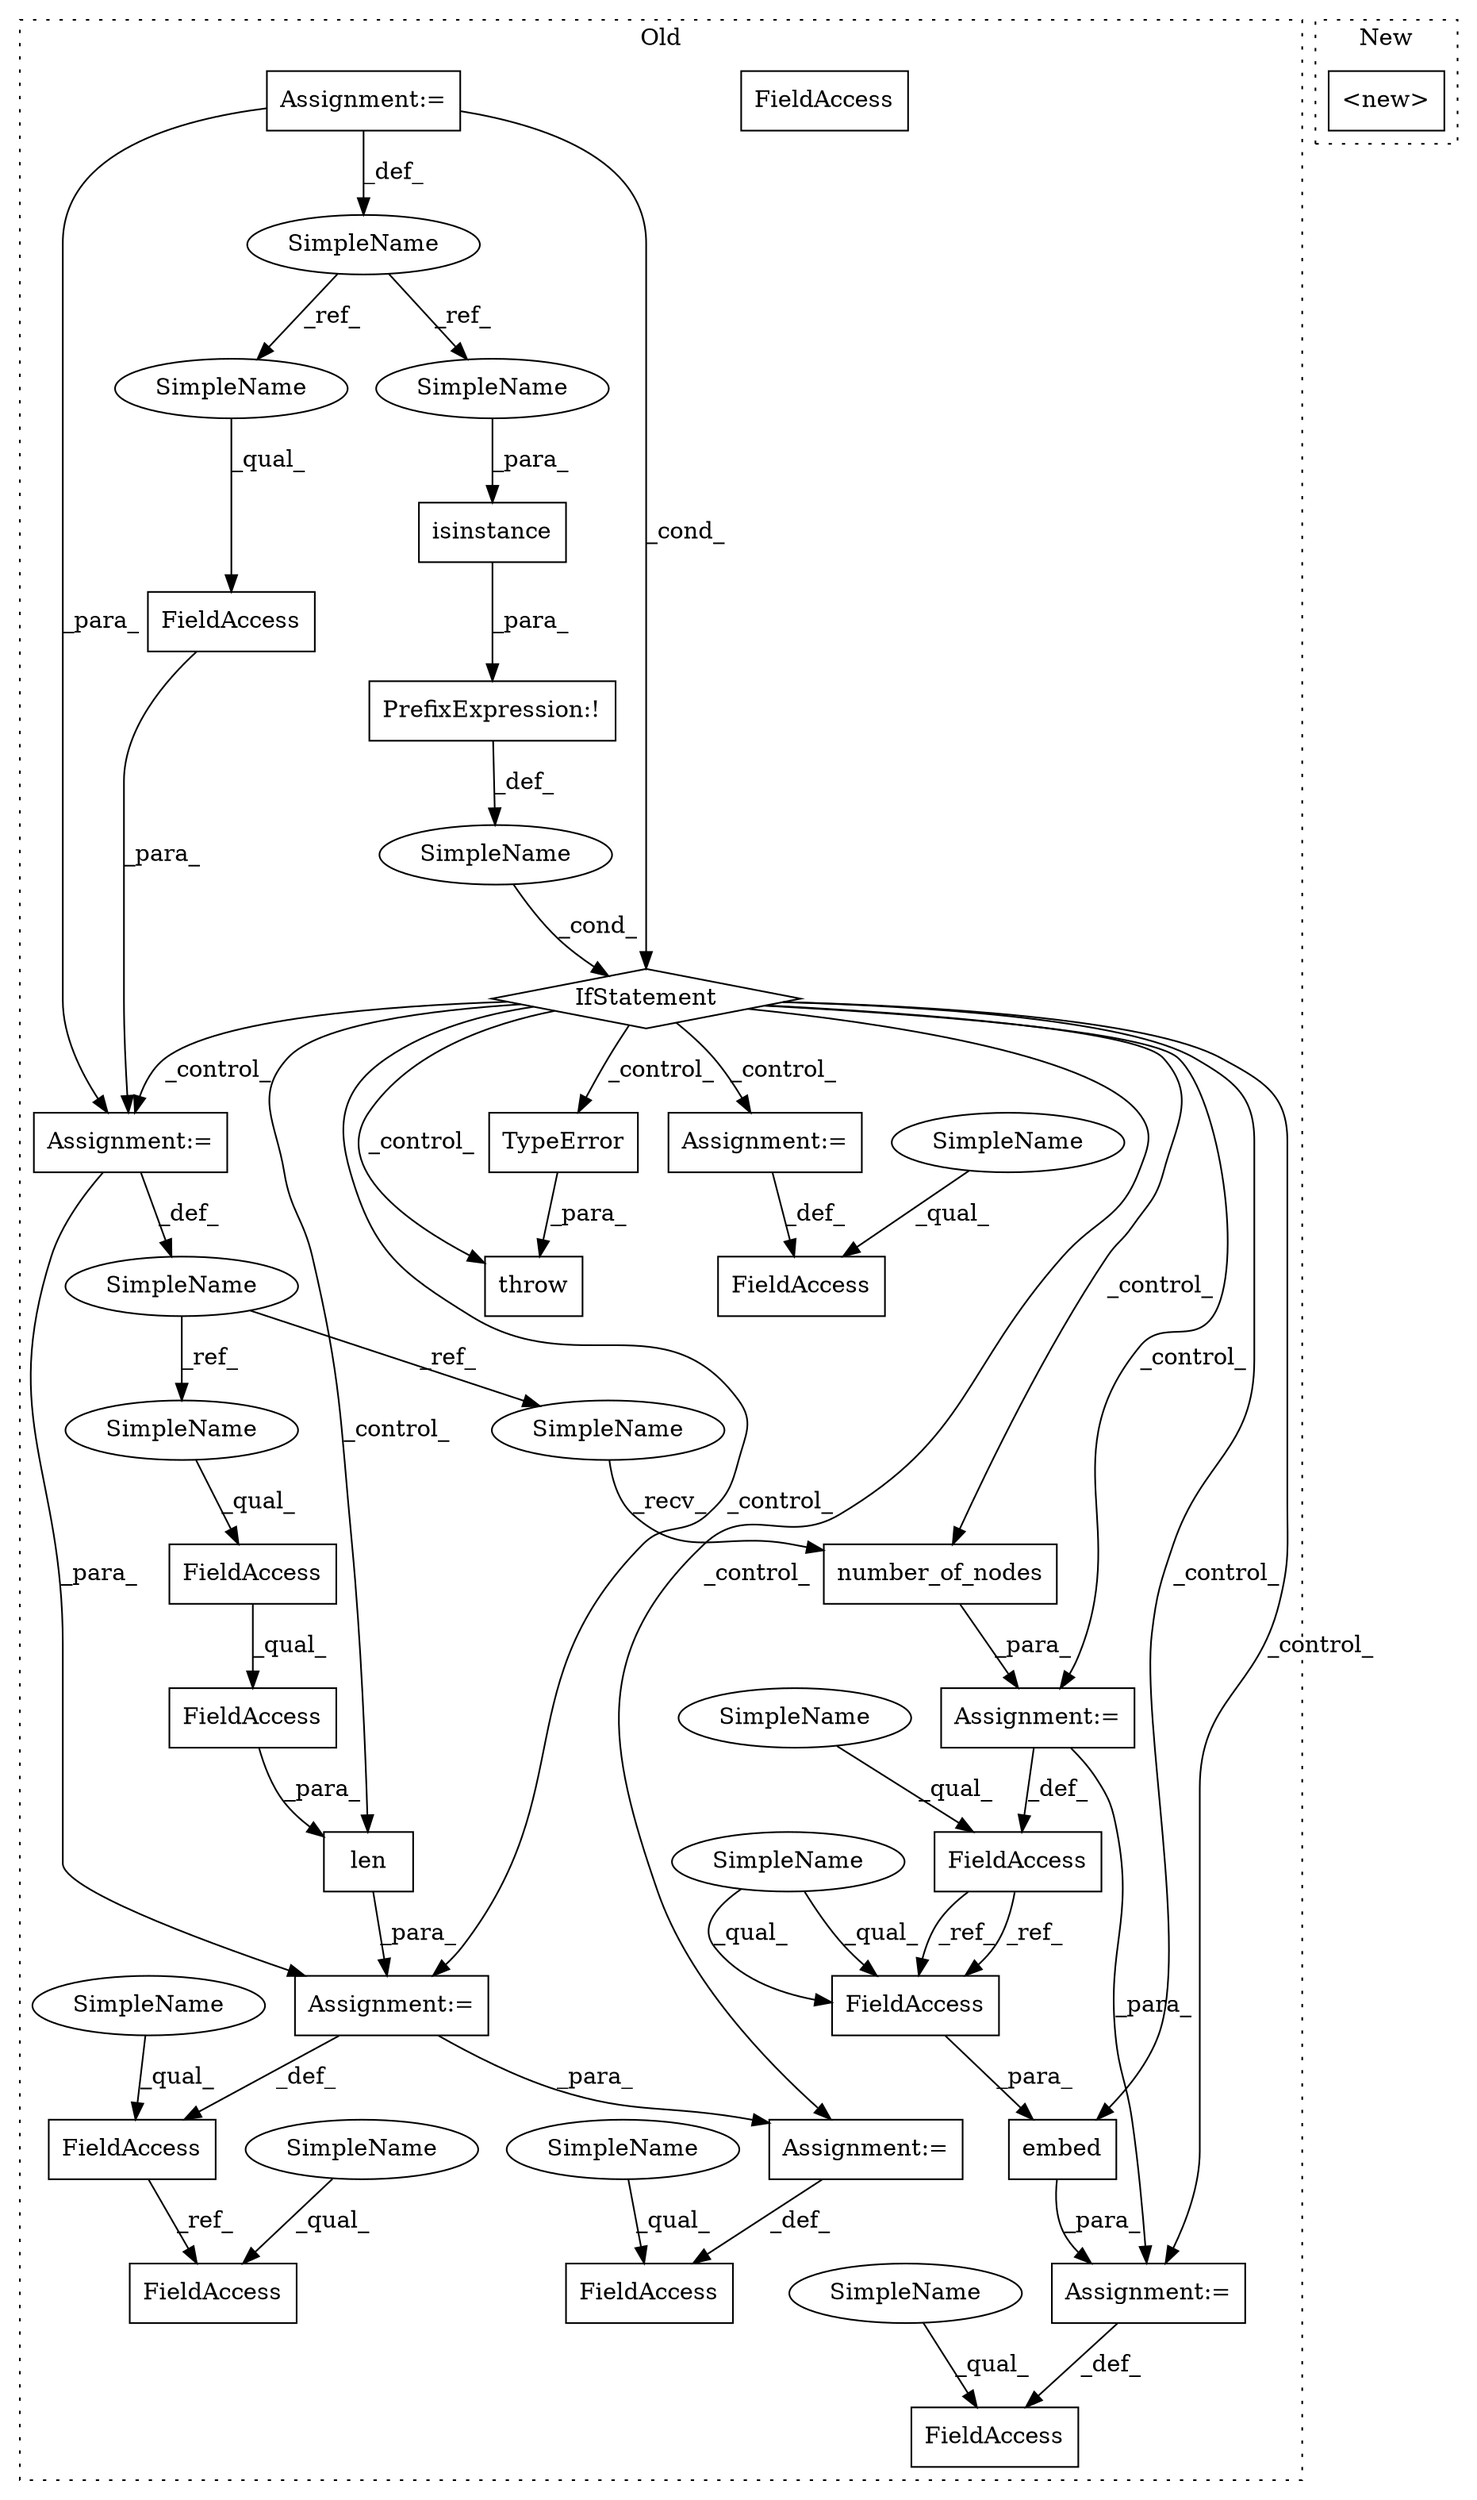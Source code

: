 digraph G {
subgraph cluster0 {
1 [label="len" a="32" s="1794,1816" l="4,1" shape="box"];
3 [label="FieldAccess" a="22" s="1798" l="18" shape="box"];
4 [label="FieldAccess" a="22" s="1774" l="19" shape="box"];
5 [label="Assignment:=" a="7" s="1793" l="1" shape="box"];
6 [label="SimpleName" a="42" s="" l="" shape="ellipse"];
7 [label="Assignment:=" a="7" s="1744" l="1" shape="box"];
8 [label="FieldAccess" a="22" s="1730" l="14" shape="box"];
9 [label="PrefixExpression:!" a="38" s="1628" l="1" shape="box"];
10 [label="isinstance" a="32" s="1629,1667" l="11,1" shape="box"];
11 [label="SimpleName" a="42" s="1594" l="9" shape="ellipse"];
12 [label="FieldAccess" a="22" s="1713" l="11" shape="box"];
13 [label="throw" a="53" s="1678" l="6" shape="box"];
14 [label="FieldAccess" a="22" s="1823" l="24" shape="box"];
15 [label="FieldAccess" a="22" s="2207" l="31" shape="box"];
16 [label="FieldAccess" a="22" s="2068" l="14" shape="box"];
17 [label="FieldAccess" a="22" s="2035" l="26" shape="box"];
18 [label="FieldAccess" a="22" s="1798" l="12" shape="box"];
19 [label="FieldAccess" a="22" s="2245" l="19" shape="box"];
20 [label="IfStatement" a="25" s="1624,1668" l="4,2" shape="diamond"];
21 [label="TypeError" a="32" s="1684" l="11" shape="box"];
22 [label="embed" a="32" s="2062,2082" l="6,1" shape="box"];
23 [label="Assignment:=" a="7" s="1712" l="1" shape="box"];
24 [label="Assignment:=" a="7" s="2238" l="1" shape="box"];
25 [label="Assignment:=" a="7" s="1594" l="9" shape="box"];
26 [label="Assignment:=" a="7" s="1847" l="1" shape="box"];
27 [label="Assignment:=" a="7" s="2061" l="1" shape="box"];
28 [label="SimpleName" a="42" s="1707" l="5" shape="ellipse"];
29 [label="number_of_nodes" a="32" s="1751" l="17" shape="box"];
30 [label="SimpleName" a="42" s="1798" l="5" shape="ellipse"];
31 [label="SimpleName" a="42" s="1745" l="5" shape="ellipse"];
32 [label="FieldAccess" a="22" s="2068" l="14" shape="box"];
33 [label="SimpleName" a="42" s="1640" l="9" shape="ellipse"];
34 [label="SimpleName" a="42" s="1713" l="9" shape="ellipse"];
35 [label="SimpleName" a="42" s="2245" l="4" shape="ellipse"];
36 [label="SimpleName" a="42" s="1730" l="4" shape="ellipse"];
37 [label="SimpleName" a="42" s="1774" l="4" shape="ellipse"];
38 [label="SimpleName" a="42" s="1823" l="4" shape="ellipse"];
39 [label="SimpleName" a="42" s="2035" l="4" shape="ellipse"];
40 [label="SimpleName" a="42" s="2068" l="4" shape="ellipse"];
41 [label="SimpleName" a="42" s="2207" l="4" shape="ellipse"];
label = "Old";
style="dotted";
}
subgraph cluster1 {
2 [label="<new>" a="46" s="9211" l="8" shape="box"];
label = "New";
style="dotted";
}
1 -> 5 [label="_para_"];
3 -> 1 [label="_para_"];
4 -> 19 [label="_ref_"];
5 -> 4 [label="_def_"];
5 -> 24 [label="_para_"];
6 -> 20 [label="_cond_"];
7 -> 8 [label="_def_"];
7 -> 27 [label="_para_"];
8 -> 32 [label="_ref_"];
8 -> 32 [label="_ref_"];
9 -> 6 [label="_def_"];
10 -> 9 [label="_para_"];
11 -> 34 [label="_ref_"];
11 -> 33 [label="_ref_"];
12 -> 23 [label="_para_"];
18 -> 3 [label="_qual_"];
20 -> 5 [label="_control_"];
20 -> 23 [label="_control_"];
20 -> 24 [label="_control_"];
20 -> 1 [label="_control_"];
20 -> 13 [label="_control_"];
20 -> 27 [label="_control_"];
20 -> 7 [label="_control_"];
20 -> 21 [label="_control_"];
20 -> 22 [label="_control_"];
20 -> 26 [label="_control_"];
20 -> 29 [label="_control_"];
21 -> 13 [label="_para_"];
22 -> 27 [label="_para_"];
23 -> 5 [label="_para_"];
23 -> 28 [label="_def_"];
24 -> 15 [label="_def_"];
25 -> 23 [label="_para_"];
25 -> 11 [label="_def_"];
25 -> 20 [label="_cond_"];
26 -> 14 [label="_def_"];
27 -> 17 [label="_def_"];
28 -> 30 [label="_ref_"];
28 -> 31 [label="_ref_"];
29 -> 7 [label="_para_"];
30 -> 18 [label="_qual_"];
31 -> 29 [label="_recv_"];
32 -> 22 [label="_para_"];
33 -> 10 [label="_para_"];
34 -> 12 [label="_qual_"];
35 -> 19 [label="_qual_"];
36 -> 8 [label="_qual_"];
37 -> 4 [label="_qual_"];
38 -> 14 [label="_qual_"];
39 -> 17 [label="_qual_"];
40 -> 32 [label="_qual_"];
40 -> 32 [label="_qual_"];
41 -> 15 [label="_qual_"];
}